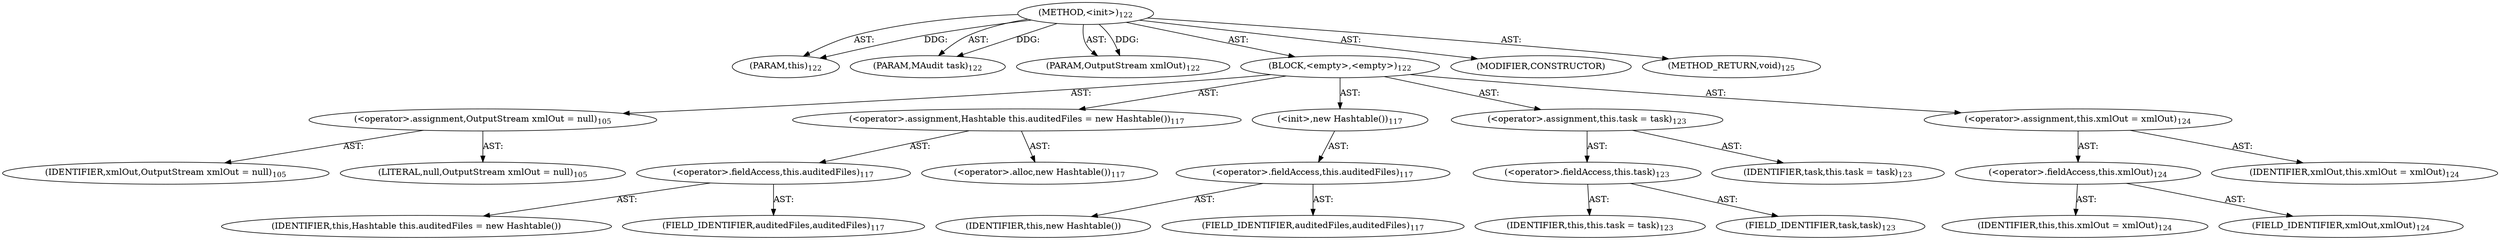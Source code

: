 digraph "&lt;init&gt;" {  
"111669149696" [label = <(METHOD,&lt;init&gt;)<SUB>122</SUB>> ]
"115964116995" [label = <(PARAM,this)<SUB>122</SUB>> ]
"115964116996" [label = <(PARAM,MAudit task)<SUB>122</SUB>> ]
"115964116997" [label = <(PARAM,OutputStream xmlOut)<SUB>122</SUB>> ]
"25769803776" [label = <(BLOCK,&lt;empty&gt;,&lt;empty&gt;)<SUB>122</SUB>> ]
"30064771072" [label = <(&lt;operator&gt;.assignment,OutputStream xmlOut = null)<SUB>105</SUB>> ]
"68719476741" [label = <(IDENTIFIER,xmlOut,OutputStream xmlOut = null)<SUB>105</SUB>> ]
"90194313216" [label = <(LITERAL,null,OutputStream xmlOut = null)<SUB>105</SUB>> ]
"30064771073" [label = <(&lt;operator&gt;.assignment,Hashtable this.auditedFiles = new Hashtable())<SUB>117</SUB>> ]
"30064771074" [label = <(&lt;operator&gt;.fieldAccess,this.auditedFiles)<SUB>117</SUB>> ]
"68719476742" [label = <(IDENTIFIER,this,Hashtable this.auditedFiles = new Hashtable())> ]
"55834574848" [label = <(FIELD_IDENTIFIER,auditedFiles,auditedFiles)<SUB>117</SUB>> ]
"30064771075" [label = <(&lt;operator&gt;.alloc,new Hashtable())<SUB>117</SUB>> ]
"30064771076" [label = <(&lt;init&gt;,new Hashtable())<SUB>117</SUB>> ]
"30064771077" [label = <(&lt;operator&gt;.fieldAccess,this.auditedFiles)<SUB>117</SUB>> ]
"68719476743" [label = <(IDENTIFIER,this,new Hashtable())> ]
"55834574849" [label = <(FIELD_IDENTIFIER,auditedFiles,auditedFiles)<SUB>117</SUB>> ]
"30064771078" [label = <(&lt;operator&gt;.assignment,this.task = task)<SUB>123</SUB>> ]
"30064771079" [label = <(&lt;operator&gt;.fieldAccess,this.task)<SUB>123</SUB>> ]
"68719476739" [label = <(IDENTIFIER,this,this.task = task)<SUB>123</SUB>> ]
"55834574850" [label = <(FIELD_IDENTIFIER,task,task)<SUB>123</SUB>> ]
"68719476744" [label = <(IDENTIFIER,task,this.task = task)<SUB>123</SUB>> ]
"30064771080" [label = <(&lt;operator&gt;.assignment,this.xmlOut = xmlOut)<SUB>124</SUB>> ]
"30064771081" [label = <(&lt;operator&gt;.fieldAccess,this.xmlOut)<SUB>124</SUB>> ]
"68719476740" [label = <(IDENTIFIER,this,this.xmlOut = xmlOut)<SUB>124</SUB>> ]
"55834574851" [label = <(FIELD_IDENTIFIER,xmlOut,xmlOut)<SUB>124</SUB>> ]
"68719476745" [label = <(IDENTIFIER,xmlOut,this.xmlOut = xmlOut)<SUB>124</SUB>> ]
"133143986183" [label = <(MODIFIER,CONSTRUCTOR)> ]
"128849018880" [label = <(METHOD_RETURN,void)<SUB>125</SUB>> ]
  "111669149696" -> "115964116995"  [ label = "AST: "] 
  "111669149696" -> "115964116996"  [ label = "AST: "] 
  "111669149696" -> "115964116997"  [ label = "AST: "] 
  "111669149696" -> "25769803776"  [ label = "AST: "] 
  "111669149696" -> "133143986183"  [ label = "AST: "] 
  "111669149696" -> "128849018880"  [ label = "AST: "] 
  "25769803776" -> "30064771072"  [ label = "AST: "] 
  "25769803776" -> "30064771073"  [ label = "AST: "] 
  "25769803776" -> "30064771076"  [ label = "AST: "] 
  "25769803776" -> "30064771078"  [ label = "AST: "] 
  "25769803776" -> "30064771080"  [ label = "AST: "] 
  "30064771072" -> "68719476741"  [ label = "AST: "] 
  "30064771072" -> "90194313216"  [ label = "AST: "] 
  "30064771073" -> "30064771074"  [ label = "AST: "] 
  "30064771073" -> "30064771075"  [ label = "AST: "] 
  "30064771074" -> "68719476742"  [ label = "AST: "] 
  "30064771074" -> "55834574848"  [ label = "AST: "] 
  "30064771076" -> "30064771077"  [ label = "AST: "] 
  "30064771077" -> "68719476743"  [ label = "AST: "] 
  "30064771077" -> "55834574849"  [ label = "AST: "] 
  "30064771078" -> "30064771079"  [ label = "AST: "] 
  "30064771078" -> "68719476744"  [ label = "AST: "] 
  "30064771079" -> "68719476739"  [ label = "AST: "] 
  "30064771079" -> "55834574850"  [ label = "AST: "] 
  "30064771080" -> "30064771081"  [ label = "AST: "] 
  "30064771080" -> "68719476745"  [ label = "AST: "] 
  "30064771081" -> "68719476740"  [ label = "AST: "] 
  "30064771081" -> "55834574851"  [ label = "AST: "] 
  "111669149696" -> "115964116995"  [ label = "DDG: "] 
  "111669149696" -> "115964116996"  [ label = "DDG: "] 
  "111669149696" -> "115964116997"  [ label = "DDG: "] 
}
